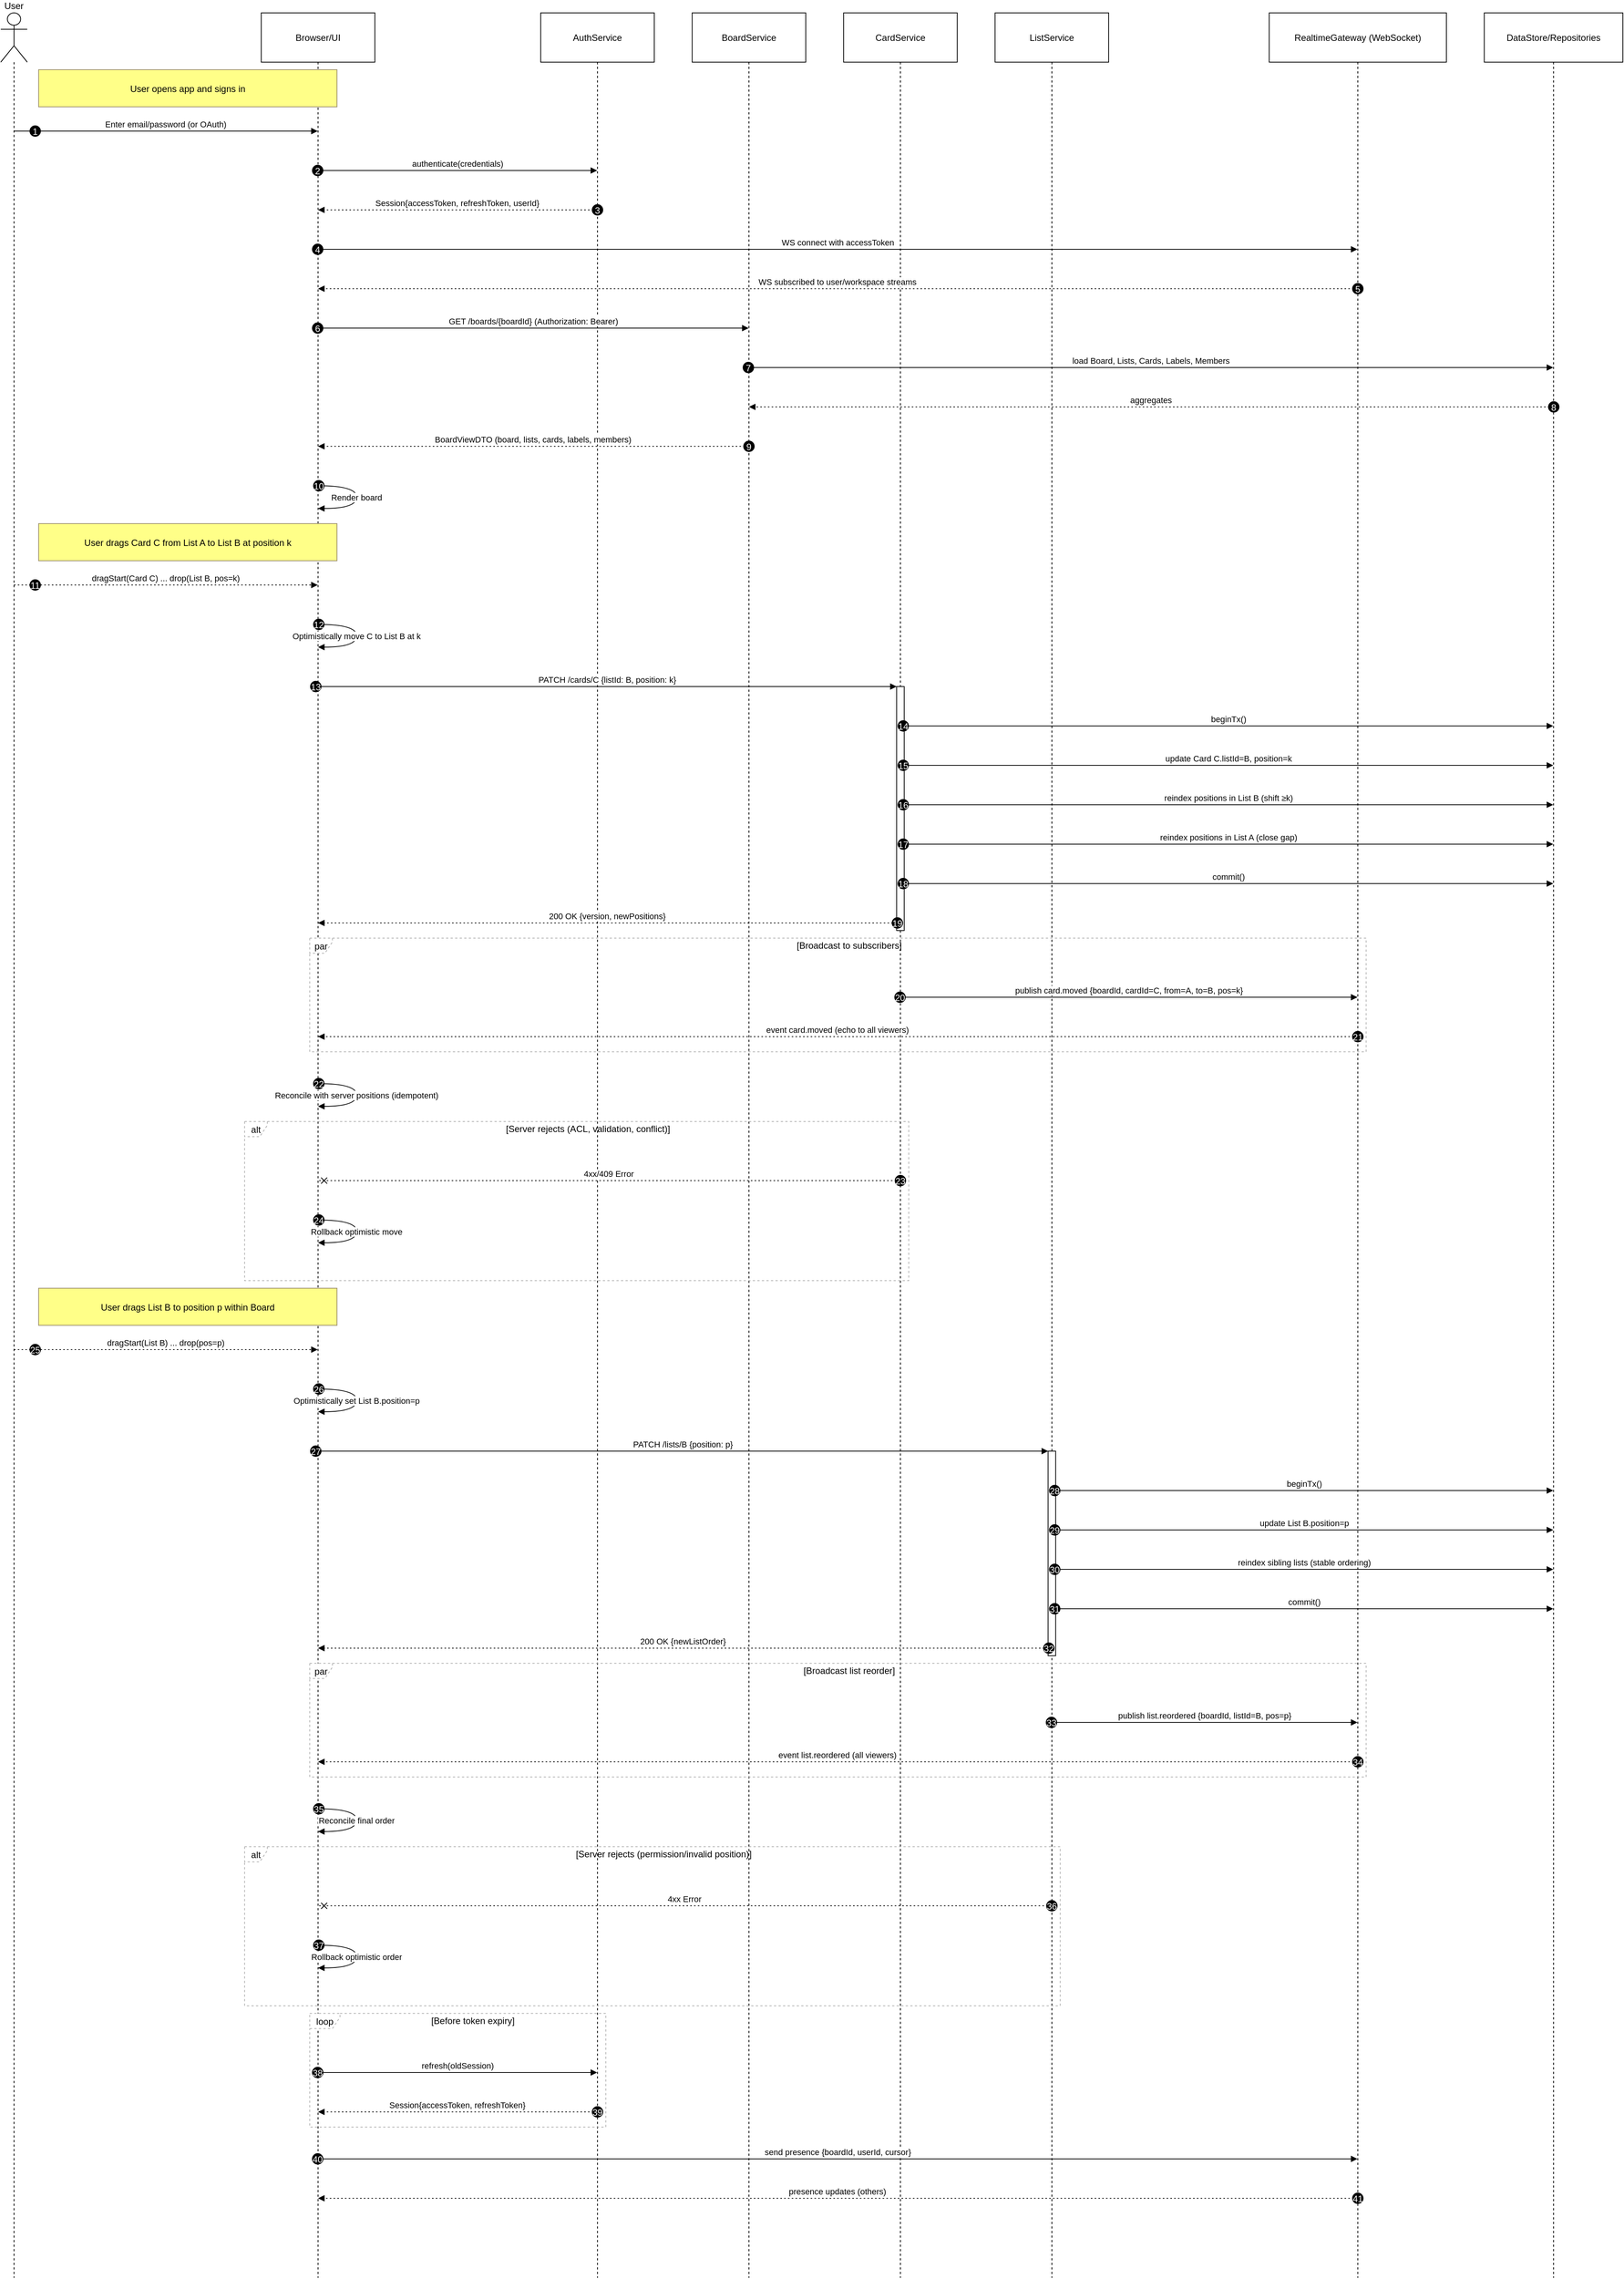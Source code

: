 <mxfile version="28.2.6">
  <diagram name="Page-1" id="sCXIWLi0ySuuMpswbeN7">
    <mxGraphModel dx="2066" dy="1111" grid="1" gridSize="10" guides="1" tooltips="1" connect="1" arrows="1" fold="1" page="1" pageScale="1" pageWidth="850" pageHeight="1100" math="0" shadow="0">
      <root>
        <mxCell id="0" />
        <mxCell id="1" parent="0" />
        <mxCell id="NXixKWQb8D9G6zKyUQPl-1" value="User" style="shape=umlLifeline;perimeter=lifelinePerimeter;whiteSpace=wrap;container=1;dropTarget=0;collapsible=0;recursiveResize=0;outlineConnect=0;portConstraint=eastwest;newEdgeStyle={&quot;edgeStyle&quot;:&quot;elbowEdgeStyle&quot;,&quot;elbow&quot;:&quot;vertical&quot;,&quot;curved&quot;:0,&quot;rounded&quot;:0};participant=umlActor;verticalAlign=bottom;labelPosition=center;verticalLabelPosition=top;align=center;size=65;" vertex="1" parent="1">
          <mxGeometry x="20" y="20" width="35" height="2989" as="geometry" />
        </mxCell>
        <mxCell id="NXixKWQb8D9G6zKyUQPl-2" value="Browser/UI" style="shape=umlLifeline;perimeter=lifelinePerimeter;whiteSpace=wrap;container=1;dropTarget=0;collapsible=0;recursiveResize=0;outlineConnect=0;portConstraint=eastwest;newEdgeStyle={&quot;edgeStyle&quot;:&quot;elbowEdgeStyle&quot;,&quot;elbow&quot;:&quot;vertical&quot;,&quot;curved&quot;:0,&quot;rounded&quot;:0};size=65;" vertex="1" parent="1">
          <mxGeometry x="364" y="20" width="150" height="2989" as="geometry" />
        </mxCell>
        <mxCell id="NXixKWQb8D9G6zKyUQPl-3" value="AuthService" style="shape=umlLifeline;perimeter=lifelinePerimeter;whiteSpace=wrap;container=1;dropTarget=0;collapsible=0;recursiveResize=0;outlineConnect=0;portConstraint=eastwest;newEdgeStyle={&quot;edgeStyle&quot;:&quot;elbowEdgeStyle&quot;,&quot;elbow&quot;:&quot;vertical&quot;,&quot;curved&quot;:0,&quot;rounded&quot;:0};size=65;" vertex="1" parent="1">
          <mxGeometry x="733" y="20" width="150" height="2989" as="geometry" />
        </mxCell>
        <mxCell id="NXixKWQb8D9G6zKyUQPl-4" value="BoardService" style="shape=umlLifeline;perimeter=lifelinePerimeter;whiteSpace=wrap;container=1;dropTarget=0;collapsible=0;recursiveResize=0;outlineConnect=0;portConstraint=eastwest;newEdgeStyle={&quot;edgeStyle&quot;:&quot;elbowEdgeStyle&quot;,&quot;elbow&quot;:&quot;vertical&quot;,&quot;curved&quot;:0,&quot;rounded&quot;:0};size=65;" vertex="1" parent="1">
          <mxGeometry x="933" y="20" width="150" height="2989" as="geometry" />
        </mxCell>
        <mxCell id="NXixKWQb8D9G6zKyUQPl-5" value="CardService" style="shape=umlLifeline;perimeter=lifelinePerimeter;whiteSpace=wrap;container=1;dropTarget=0;collapsible=0;recursiveResize=0;outlineConnect=0;portConstraint=eastwest;newEdgeStyle={&quot;edgeStyle&quot;:&quot;elbowEdgeStyle&quot;,&quot;elbow&quot;:&quot;vertical&quot;,&quot;curved&quot;:0,&quot;rounded&quot;:0};size=65;" vertex="1" parent="1">
          <mxGeometry x="1133" y="20" width="150" height="2989" as="geometry" />
        </mxCell>
        <mxCell id="NXixKWQb8D9G6zKyUQPl-6" value="" style="points=[];perimeter=orthogonalPerimeter;outlineConnect=0;targetShapes=umlLifeline;portConstraint=eastwest;newEdgeStyle={&quot;edgeStyle&quot;:&quot;elbowEdgeStyle&quot;,&quot;elbow&quot;:&quot;vertical&quot;,&quot;curved&quot;:0,&quot;rounded&quot;:0}" vertex="1" parent="NXixKWQb8D9G6zKyUQPl-5">
          <mxGeometry x="70" y="889" width="10" height="322" as="geometry" />
        </mxCell>
        <mxCell id="NXixKWQb8D9G6zKyUQPl-7" value="ListService" style="shape=umlLifeline;perimeter=lifelinePerimeter;whiteSpace=wrap;container=1;dropTarget=0;collapsible=0;recursiveResize=0;outlineConnect=0;portConstraint=eastwest;newEdgeStyle={&quot;edgeStyle&quot;:&quot;elbowEdgeStyle&quot;,&quot;elbow&quot;:&quot;vertical&quot;,&quot;curved&quot;:0,&quot;rounded&quot;:0};size=65;" vertex="1" parent="1">
          <mxGeometry x="1333" y="20" width="150" height="2989" as="geometry" />
        </mxCell>
        <mxCell id="NXixKWQb8D9G6zKyUQPl-8" value="" style="points=[];perimeter=orthogonalPerimeter;outlineConnect=0;targetShapes=umlLifeline;portConstraint=eastwest;newEdgeStyle={&quot;edgeStyle&quot;:&quot;elbowEdgeStyle&quot;,&quot;elbow&quot;:&quot;vertical&quot;,&quot;curved&quot;:0,&quot;rounded&quot;:0}" vertex="1" parent="NXixKWQb8D9G6zKyUQPl-7">
          <mxGeometry x="70" y="1898" width="10" height="270" as="geometry" />
        </mxCell>
        <mxCell id="NXixKWQb8D9G6zKyUQPl-9" value="RealtimeGateway (WebSocket)" style="shape=umlLifeline;perimeter=lifelinePerimeter;whiteSpace=wrap;container=1;dropTarget=0;collapsible=0;recursiveResize=0;outlineConnect=0;portConstraint=eastwest;newEdgeStyle={&quot;edgeStyle&quot;:&quot;elbowEdgeStyle&quot;,&quot;elbow&quot;:&quot;vertical&quot;,&quot;curved&quot;:0,&quot;rounded&quot;:0};size=65;" vertex="1" parent="1">
          <mxGeometry x="1695" y="20" width="234" height="2989" as="geometry" />
        </mxCell>
        <mxCell id="NXixKWQb8D9G6zKyUQPl-10" value="DataStore/Repositories" style="shape=umlLifeline;perimeter=lifelinePerimeter;whiteSpace=wrap;container=1;dropTarget=0;collapsible=0;recursiveResize=0;outlineConnect=0;portConstraint=eastwest;newEdgeStyle={&quot;edgeStyle&quot;:&quot;elbowEdgeStyle&quot;,&quot;elbow&quot;:&quot;vertical&quot;,&quot;curved&quot;:0,&quot;rounded&quot;:0};size=65;" vertex="1" parent="1">
          <mxGeometry x="1979" y="20" width="183" height="2989" as="geometry" />
        </mxCell>
        <mxCell id="NXixKWQb8D9G6zKyUQPl-11" value="par" style="shape=umlFrame;dashed=1;pointerEvents=0;dropTarget=0;strokeColor=#B3B3B3;height=20;width=30" vertex="1" parent="1">
          <mxGeometry x="428" y="1241" width="1395" height="150" as="geometry" />
        </mxCell>
        <mxCell id="NXixKWQb8D9G6zKyUQPl-12" value="[Broadcast to subscribers]" style="text;strokeColor=none;fillColor=none;align=center;verticalAlign=middle;whiteSpace=wrap;" vertex="1" parent="NXixKWQb8D9G6zKyUQPl-11">
          <mxGeometry x="30" width="1365" height="20" as="geometry" />
        </mxCell>
        <mxCell id="NXixKWQb8D9G6zKyUQPl-13" value="alt" style="shape=umlFrame;dashed=1;pointerEvents=0;dropTarget=0;strokeColor=#B3B3B3;height=20;width=30" vertex="1" parent="1">
          <mxGeometry x="342" y="1483" width="877" height="210" as="geometry" />
        </mxCell>
        <mxCell id="NXixKWQb8D9G6zKyUQPl-14" value="[Server rejects (ACL, validation, conflict)]" style="text;strokeColor=none;fillColor=none;align=center;verticalAlign=middle;whiteSpace=wrap;" vertex="1" parent="NXixKWQb8D9G6zKyUQPl-13">
          <mxGeometry x="30" width="847" height="20" as="geometry" />
        </mxCell>
        <mxCell id="NXixKWQb8D9G6zKyUQPl-15" value="par" style="shape=umlFrame;dashed=1;pointerEvents=0;dropTarget=0;strokeColor=#B3B3B3;height=20;width=30" vertex="1" parent="1">
          <mxGeometry x="428" y="2198" width="1395" height="150" as="geometry" />
        </mxCell>
        <mxCell id="NXixKWQb8D9G6zKyUQPl-16" value="[Broadcast list reorder]" style="text;strokeColor=none;fillColor=none;align=center;verticalAlign=middle;whiteSpace=wrap;" vertex="1" parent="NXixKWQb8D9G6zKyUQPl-15">
          <mxGeometry x="30" width="1365" height="20" as="geometry" />
        </mxCell>
        <mxCell id="NXixKWQb8D9G6zKyUQPl-17" value="alt" style="shape=umlFrame;dashed=1;pointerEvents=0;dropTarget=0;strokeColor=#B3B3B3;height=20;width=30" vertex="1" parent="1">
          <mxGeometry x="342" y="2440" width="1077" height="210" as="geometry" />
        </mxCell>
        <mxCell id="NXixKWQb8D9G6zKyUQPl-18" value="[Server rejects (permission/invalid position)]" style="text;strokeColor=none;fillColor=none;align=center;verticalAlign=middle;whiteSpace=wrap;" vertex="1" parent="NXixKWQb8D9G6zKyUQPl-17">
          <mxGeometry x="30" width="1047" height="20" as="geometry" />
        </mxCell>
        <mxCell id="NXixKWQb8D9G6zKyUQPl-19" value="loop" style="shape=umlFrame;dashed=1;pointerEvents=0;dropTarget=0;strokeColor=#B3B3B3;height=20;width=40" vertex="1" parent="1">
          <mxGeometry x="428" y="2660" width="391" height="150" as="geometry" />
        </mxCell>
        <mxCell id="NXixKWQb8D9G6zKyUQPl-20" value="[Before token expiry]" style="text;strokeColor=none;fillColor=none;align=center;verticalAlign=middle;whiteSpace=wrap;" vertex="1" parent="NXixKWQb8D9G6zKyUQPl-19">
          <mxGeometry x="40" width="351" height="20" as="geometry" />
        </mxCell>
        <mxCell id="NXixKWQb8D9G6zKyUQPl-21" value="Enter email/password (or OAuth)" style="verticalAlign=bottom;edgeStyle=elbowEdgeStyle;elbow=vertical;curved=0;rounded=0;endArrow=block;" edge="1" parent="1" source="NXixKWQb8D9G6zKyUQPl-1" target="NXixKWQb8D9G6zKyUQPl-2">
          <mxGeometry relative="1" as="geometry">
            <Array as="points">
              <mxPoint x="276" y="176" />
            </Array>
          </mxGeometry>
        </mxCell>
        <mxCell id="NXixKWQb8D9G6zKyUQPl-22" value="1" style="ellipse;aspect=fixed;fillColor=#000000;align=center;fontColor=#FFFFFF;" vertex="1" parent="NXixKWQb8D9G6zKyUQPl-21">
          <mxGeometry width="14" height="14" relative="1" as="geometry">
            <mxPoint x="-179.5" y="-7" as="offset" />
          </mxGeometry>
        </mxCell>
        <mxCell id="NXixKWQb8D9G6zKyUQPl-23" value="authenticate(credentials)" style="verticalAlign=bottom;edgeStyle=elbowEdgeStyle;elbow=vertical;curved=0;rounded=0;endArrow=block;" edge="1" parent="1" source="NXixKWQb8D9G6zKyUQPl-2" target="NXixKWQb8D9G6zKyUQPl-3">
          <mxGeometry relative="1" as="geometry">
            <Array as="points">
              <mxPoint x="632" y="228" />
            </Array>
          </mxGeometry>
        </mxCell>
        <mxCell id="NXixKWQb8D9G6zKyUQPl-24" value="2" style="ellipse;aspect=fixed;fillColor=#000000;align=center;fontColor=#FFFFFF;" vertex="1" parent="NXixKWQb8D9G6zKyUQPl-23">
          <mxGeometry width="14" height="14" relative="1" as="geometry">
            <mxPoint x="-192" y="-7" as="offset" />
          </mxGeometry>
        </mxCell>
        <mxCell id="NXixKWQb8D9G6zKyUQPl-25" value="Session{accessToken, refreshToken, userId}" style="verticalAlign=bottom;edgeStyle=elbowEdgeStyle;elbow=vertical;curved=0;rounded=0;dashed=1;dashPattern=2 3;endArrow=block;" edge="1" parent="1" source="NXixKWQb8D9G6zKyUQPl-3" target="NXixKWQb8D9G6zKyUQPl-2">
          <mxGeometry relative="1" as="geometry">
            <Array as="points">
              <mxPoint x="635" y="280" />
            </Array>
          </mxGeometry>
        </mxCell>
        <mxCell id="NXixKWQb8D9G6zKyUQPl-26" value="3" style="ellipse;aspect=fixed;fillColor=#000000;align=center;fontColor=#FFFFFF;" vertex="1" parent="NXixKWQb8D9G6zKyUQPl-25">
          <mxGeometry width="14" height="14" relative="1" as="geometry">
            <mxPoint x="178" y="-7" as="offset" />
          </mxGeometry>
        </mxCell>
        <mxCell id="NXixKWQb8D9G6zKyUQPl-27" value="WS connect with accessToken" style="verticalAlign=bottom;edgeStyle=elbowEdgeStyle;elbow=vertical;curved=0;rounded=0;endArrow=block;" edge="1" parent="1" source="NXixKWQb8D9G6zKyUQPl-2" target="NXixKWQb8D9G6zKyUQPl-9">
          <mxGeometry relative="1" as="geometry">
            <Array as="points">
              <mxPoint x="1134" y="332" />
            </Array>
          </mxGeometry>
        </mxCell>
        <mxCell id="NXixKWQb8D9G6zKyUQPl-28" value="4" style="ellipse;aspect=fixed;fillColor=#000000;align=center;fontColor=#FFFFFF;" vertex="1" parent="NXixKWQb8D9G6zKyUQPl-27">
          <mxGeometry width="14" height="14" relative="1" as="geometry">
            <mxPoint x="-694" y="-7" as="offset" />
          </mxGeometry>
        </mxCell>
        <mxCell id="NXixKWQb8D9G6zKyUQPl-29" value="WS subscribed to user/workspace streams" style="verticalAlign=bottom;edgeStyle=elbowEdgeStyle;elbow=vertical;curved=0;rounded=0;dashed=1;dashPattern=2 3;endArrow=block;" edge="1" parent="1" source="NXixKWQb8D9G6zKyUQPl-9" target="NXixKWQb8D9G6zKyUQPl-2">
          <mxGeometry relative="1" as="geometry">
            <Array as="points">
              <mxPoint x="1137" y="384" />
            </Array>
          </mxGeometry>
        </mxCell>
        <mxCell id="NXixKWQb8D9G6zKyUQPl-30" value="5" style="ellipse;aspect=fixed;fillColor=#000000;align=center;fontColor=#FFFFFF;" vertex="1" parent="NXixKWQb8D9G6zKyUQPl-29">
          <mxGeometry width="14" height="14" relative="1" as="geometry">
            <mxPoint x="680" y="-7" as="offset" />
          </mxGeometry>
        </mxCell>
        <mxCell id="NXixKWQb8D9G6zKyUQPl-31" value="GET /boards/{boardId} (Authorization: Bearer)" style="verticalAlign=bottom;edgeStyle=elbowEdgeStyle;elbow=vertical;curved=0;rounded=0;endArrow=block;" edge="1" parent="1" source="NXixKWQb8D9G6zKyUQPl-2" target="NXixKWQb8D9G6zKyUQPl-4">
          <mxGeometry relative="1" as="geometry">
            <Array as="points">
              <mxPoint x="732" y="436" />
            </Array>
          </mxGeometry>
        </mxCell>
        <mxCell id="NXixKWQb8D9G6zKyUQPl-32" value="6" style="ellipse;aspect=fixed;fillColor=#000000;align=center;fontColor=#FFFFFF;" vertex="1" parent="NXixKWQb8D9G6zKyUQPl-31">
          <mxGeometry width="14" height="14" relative="1" as="geometry">
            <mxPoint x="-292" y="-7" as="offset" />
          </mxGeometry>
        </mxCell>
        <mxCell id="NXixKWQb8D9G6zKyUQPl-33" value="load Board, Lists, Cards, Labels, Members" style="verticalAlign=bottom;edgeStyle=elbowEdgeStyle;elbow=vertical;curved=0;rounded=0;endArrow=block;" edge="1" parent="1" source="NXixKWQb8D9G6zKyUQPl-4" target="NXixKWQb8D9G6zKyUQPl-10">
          <mxGeometry relative="1" as="geometry">
            <Array as="points">
              <mxPoint x="1548" y="488" />
            </Array>
          </mxGeometry>
        </mxCell>
        <mxCell id="NXixKWQb8D9G6zKyUQPl-34" value="7" style="ellipse;aspect=fixed;fillColor=#000000;align=center;fontColor=#FFFFFF;" vertex="1" parent="NXixKWQb8D9G6zKyUQPl-33">
          <mxGeometry width="14" height="14" relative="1" as="geometry">
            <mxPoint x="-538.75" y="-7" as="offset" />
          </mxGeometry>
        </mxCell>
        <mxCell id="NXixKWQb8D9G6zKyUQPl-35" value="aggregates" style="verticalAlign=bottom;edgeStyle=elbowEdgeStyle;elbow=vertical;curved=0;rounded=0;dashed=1;dashPattern=2 3;endArrow=block;" edge="1" parent="1" source="NXixKWQb8D9G6zKyUQPl-10" target="NXixKWQb8D9G6zKyUQPl-4">
          <mxGeometry relative="1" as="geometry">
            <Array as="points">
              <mxPoint x="1551" y="540" />
            </Array>
          </mxGeometry>
        </mxCell>
        <mxCell id="NXixKWQb8D9G6zKyUQPl-36" value="8" style="ellipse;aspect=fixed;fillColor=#000000;align=center;fontColor=#FFFFFF;" vertex="1" parent="NXixKWQb8D9G6zKyUQPl-35">
          <mxGeometry width="14" height="14" relative="1" as="geometry">
            <mxPoint x="524.75" y="-7" as="offset" />
          </mxGeometry>
        </mxCell>
        <mxCell id="NXixKWQb8D9G6zKyUQPl-37" value="BoardViewDTO (board, lists, cards, labels, members)" style="verticalAlign=bottom;edgeStyle=elbowEdgeStyle;elbow=vertical;curved=0;rounded=0;dashed=1;dashPattern=2 3;endArrow=block;" edge="1" parent="1" source="NXixKWQb8D9G6zKyUQPl-4" target="NXixKWQb8D9G6zKyUQPl-2">
          <mxGeometry relative="1" as="geometry">
            <Array as="points">
              <mxPoint x="735" y="592" />
            </Array>
          </mxGeometry>
        </mxCell>
        <mxCell id="NXixKWQb8D9G6zKyUQPl-38" value="9" style="ellipse;aspect=fixed;fillColor=#000000;align=center;fontColor=#FFFFFF;" vertex="1" parent="NXixKWQb8D9G6zKyUQPl-37">
          <mxGeometry width="14" height="14" relative="1" as="geometry">
            <mxPoint x="278" y="-7" as="offset" />
          </mxGeometry>
        </mxCell>
        <mxCell id="NXixKWQb8D9G6zKyUQPl-39" value="Render board" style="curved=1;endArrow=block;rounded=0;" edge="1" parent="1" source="NXixKWQb8D9G6zKyUQPl-2" target="NXixKWQb8D9G6zKyUQPl-2">
          <mxGeometry relative="1" as="geometry">
            <Array as="points">
              <mxPoint x="490" y="644" />
              <mxPoint x="490" y="674" />
            </Array>
          </mxGeometry>
        </mxCell>
        <mxCell id="NXixKWQb8D9G6zKyUQPl-40" value="10" style="ellipse;aspect=fixed;fillColor=#000000;align=center;fontColor=#FFFFFF;" vertex="1" parent="NXixKWQb8D9G6zKyUQPl-39">
          <mxGeometry width="14" height="14" relative="1" as="geometry">
            <mxPoint x="-57" y="-22" as="offset" />
          </mxGeometry>
        </mxCell>
        <mxCell id="NXixKWQb8D9G6zKyUQPl-41" value="dragStart(Card C) ... drop(List B, pos=k)" style="verticalAlign=bottom;edgeStyle=elbowEdgeStyle;elbow=vertical;curved=0;rounded=0;dashed=1;dashPattern=2 3;endArrow=block;" edge="1" parent="1" source="NXixKWQb8D9G6zKyUQPl-1" target="NXixKWQb8D9G6zKyUQPl-2">
          <mxGeometry relative="1" as="geometry">
            <Array as="points">
              <mxPoint x="276" y="775" />
            </Array>
          </mxGeometry>
        </mxCell>
        <mxCell id="NXixKWQb8D9G6zKyUQPl-42" value="11" style="ellipse;aspect=fixed;fillColor=#000000;align=center;fontColor=#FFFFFF;" vertex="1" parent="NXixKWQb8D9G6zKyUQPl-41">
          <mxGeometry width="14" height="14" relative="1" as="geometry">
            <mxPoint x="-179.5" y="-7" as="offset" />
          </mxGeometry>
        </mxCell>
        <mxCell id="NXixKWQb8D9G6zKyUQPl-43" value="Optimistically move C to List B at k" style="curved=1;endArrow=block;rounded=0;" edge="1" parent="1" source="NXixKWQb8D9G6zKyUQPl-2" target="NXixKWQb8D9G6zKyUQPl-2">
          <mxGeometry relative="1" as="geometry">
            <Array as="points">
              <mxPoint x="490" y="827" />
              <mxPoint x="490" y="857" />
            </Array>
          </mxGeometry>
        </mxCell>
        <mxCell id="NXixKWQb8D9G6zKyUQPl-44" value="12" style="ellipse;aspect=fixed;fillColor=#000000;align=center;fontColor=#FFFFFF;" vertex="1" parent="NXixKWQb8D9G6zKyUQPl-43">
          <mxGeometry width="14" height="14" relative="1" as="geometry">
            <mxPoint x="-57" y="-22" as="offset" />
          </mxGeometry>
        </mxCell>
        <mxCell id="NXixKWQb8D9G6zKyUQPl-45" value="PATCH /cards/C {listId: B, position: k}" style="verticalAlign=bottom;edgeStyle=elbowEdgeStyle;elbow=vertical;curved=0;rounded=0;endArrow=block;" edge="1" parent="1" source="NXixKWQb8D9G6zKyUQPl-2" target="NXixKWQb8D9G6zKyUQPl-6">
          <mxGeometry relative="1" as="geometry">
            <Array as="points">
              <mxPoint x="832" y="909" />
            </Array>
          </mxGeometry>
        </mxCell>
        <mxCell id="NXixKWQb8D9G6zKyUQPl-46" value="13" style="ellipse;aspect=fixed;fillColor=#000000;align=center;fontColor=#FFFFFF;" vertex="1" parent="NXixKWQb8D9G6zKyUQPl-45">
          <mxGeometry width="14" height="14" relative="1" as="geometry">
            <mxPoint x="-392" y="-7" as="offset" />
          </mxGeometry>
        </mxCell>
        <mxCell id="NXixKWQb8D9G6zKyUQPl-47" value="beginTx()" style="verticalAlign=bottom;edgeStyle=elbowEdgeStyle;elbow=vertical;curved=0;rounded=0;endArrow=block;" edge="1" parent="1" source="NXixKWQb8D9G6zKyUQPl-6" target="NXixKWQb8D9G6zKyUQPl-10">
          <mxGeometry relative="1" as="geometry">
            <Array as="points">
              <mxPoint x="1650" y="961" />
            </Array>
          </mxGeometry>
        </mxCell>
        <mxCell id="NXixKWQb8D9G6zKyUQPl-48" value="14" style="ellipse;aspect=fixed;fillColor=#000000;align=center;fontColor=#FFFFFF;" vertex="1" parent="NXixKWQb8D9G6zKyUQPl-47">
          <mxGeometry width="14" height="14" relative="1" as="geometry">
            <mxPoint x="-436.75" y="-7" as="offset" />
          </mxGeometry>
        </mxCell>
        <mxCell id="NXixKWQb8D9G6zKyUQPl-49" value="update Card C.listId=B, position=k" style="verticalAlign=bottom;edgeStyle=elbowEdgeStyle;elbow=vertical;curved=0;rounded=0;endArrow=block;" edge="1" parent="1" source="NXixKWQb8D9G6zKyUQPl-6" target="NXixKWQb8D9G6zKyUQPl-10">
          <mxGeometry relative="1" as="geometry">
            <Array as="points">
              <mxPoint x="1650" y="1013" />
            </Array>
          </mxGeometry>
        </mxCell>
        <mxCell id="NXixKWQb8D9G6zKyUQPl-50" value="15" style="ellipse;aspect=fixed;fillColor=#000000;align=center;fontColor=#FFFFFF;" vertex="1" parent="NXixKWQb8D9G6zKyUQPl-49">
          <mxGeometry width="14" height="14" relative="1" as="geometry">
            <mxPoint x="-436.75" y="-7" as="offset" />
          </mxGeometry>
        </mxCell>
        <mxCell id="NXixKWQb8D9G6zKyUQPl-51" value="reindex positions in List B (shift ≥k)" style="verticalAlign=bottom;edgeStyle=elbowEdgeStyle;elbow=vertical;curved=0;rounded=0;endArrow=block;" edge="1" parent="1" source="NXixKWQb8D9G6zKyUQPl-6" target="NXixKWQb8D9G6zKyUQPl-10">
          <mxGeometry relative="1" as="geometry">
            <Array as="points">
              <mxPoint x="1650" y="1065" />
            </Array>
          </mxGeometry>
        </mxCell>
        <mxCell id="NXixKWQb8D9G6zKyUQPl-52" value="16" style="ellipse;aspect=fixed;fillColor=#000000;align=center;fontColor=#FFFFFF;" vertex="1" parent="NXixKWQb8D9G6zKyUQPl-51">
          <mxGeometry width="14" height="14" relative="1" as="geometry">
            <mxPoint x="-436.75" y="-7" as="offset" />
          </mxGeometry>
        </mxCell>
        <mxCell id="NXixKWQb8D9G6zKyUQPl-53" value="reindex positions in List A (close gap)" style="verticalAlign=bottom;edgeStyle=elbowEdgeStyle;elbow=vertical;curved=0;rounded=0;endArrow=block;" edge="1" parent="1" source="NXixKWQb8D9G6zKyUQPl-6" target="NXixKWQb8D9G6zKyUQPl-10">
          <mxGeometry relative="1" as="geometry">
            <Array as="points">
              <mxPoint x="1650" y="1117" />
            </Array>
          </mxGeometry>
        </mxCell>
        <mxCell id="NXixKWQb8D9G6zKyUQPl-54" value="17" style="ellipse;aspect=fixed;fillColor=#000000;align=center;fontColor=#FFFFFF;" vertex="1" parent="NXixKWQb8D9G6zKyUQPl-53">
          <mxGeometry width="14" height="14" relative="1" as="geometry">
            <mxPoint x="-436.75" y="-7" as="offset" />
          </mxGeometry>
        </mxCell>
        <mxCell id="NXixKWQb8D9G6zKyUQPl-55" value="commit()" style="verticalAlign=bottom;edgeStyle=elbowEdgeStyle;elbow=vertical;curved=0;rounded=0;endArrow=block;" edge="1" parent="1" source="NXixKWQb8D9G6zKyUQPl-6" target="NXixKWQb8D9G6zKyUQPl-10">
          <mxGeometry relative="1" as="geometry">
            <Array as="points">
              <mxPoint x="1650" y="1169" />
            </Array>
          </mxGeometry>
        </mxCell>
        <mxCell id="NXixKWQb8D9G6zKyUQPl-56" value="18" style="ellipse;aspect=fixed;fillColor=#000000;align=center;fontColor=#FFFFFF;" vertex="1" parent="NXixKWQb8D9G6zKyUQPl-55">
          <mxGeometry width="14" height="14" relative="1" as="geometry">
            <mxPoint x="-436.75" y="-7" as="offset" />
          </mxGeometry>
        </mxCell>
        <mxCell id="NXixKWQb8D9G6zKyUQPl-57" value="200 OK {version, newPositions}" style="verticalAlign=bottom;edgeStyle=elbowEdgeStyle;elbow=vertical;curved=0;rounded=0;dashed=1;dashPattern=2 3;endArrow=block;" edge="1" parent="1" source="NXixKWQb8D9G6zKyUQPl-6" target="NXixKWQb8D9G6zKyUQPl-2">
          <mxGeometry relative="1" as="geometry">
            <Array as="points">
              <mxPoint x="833" y="1221" />
            </Array>
          </mxGeometry>
        </mxCell>
        <mxCell id="NXixKWQb8D9G6zKyUQPl-58" value="19" style="ellipse;aspect=fixed;fillColor=#000000;align=center;fontColor=#FFFFFF;" vertex="1" parent="NXixKWQb8D9G6zKyUQPl-57">
          <mxGeometry width="14" height="14" relative="1" as="geometry">
            <mxPoint x="376" y="-7" as="offset" />
          </mxGeometry>
        </mxCell>
        <mxCell id="NXixKWQb8D9G6zKyUQPl-59" value="publish card.moved {boardId, cardId=C, from=A, to=B, pos=k}" style="verticalAlign=bottom;edgeStyle=elbowEdgeStyle;elbow=vertical;curved=0;rounded=0;endArrow=block;" edge="1" parent="1" source="NXixKWQb8D9G6zKyUQPl-5" target="NXixKWQb8D9G6zKyUQPl-9">
          <mxGeometry relative="1" as="geometry">
            <Array as="points">
              <mxPoint x="1519" y="1319" />
            </Array>
          </mxGeometry>
        </mxCell>
        <mxCell id="NXixKWQb8D9G6zKyUQPl-60" value="20" style="ellipse;aspect=fixed;fillColor=#000000;align=center;fontColor=#FFFFFF;" vertex="1" parent="NXixKWQb8D9G6zKyUQPl-59">
          <mxGeometry width="14" height="14" relative="1" as="geometry">
            <mxPoint x="-309.5" y="-7" as="offset" />
          </mxGeometry>
        </mxCell>
        <mxCell id="NXixKWQb8D9G6zKyUQPl-61" value="event card.moved (echo to all viewers)" style="verticalAlign=bottom;edgeStyle=elbowEdgeStyle;elbow=vertical;curved=0;rounded=0;dashed=1;dashPattern=2 3;endArrow=block;" edge="1" parent="1" source="NXixKWQb8D9G6zKyUQPl-9" target="NXixKWQb8D9G6zKyUQPl-2">
          <mxGeometry relative="1" as="geometry">
            <Array as="points">
              <mxPoint x="1137" y="1371" />
            </Array>
          </mxGeometry>
        </mxCell>
        <mxCell id="NXixKWQb8D9G6zKyUQPl-62" value="21" style="ellipse;aspect=fixed;fillColor=#000000;align=center;fontColor=#FFFFFF;" vertex="1" parent="NXixKWQb8D9G6zKyUQPl-61">
          <mxGeometry width="14" height="14" relative="1" as="geometry">
            <mxPoint x="680" y="-7" as="offset" />
          </mxGeometry>
        </mxCell>
        <mxCell id="NXixKWQb8D9G6zKyUQPl-63" value="Reconcile with server positions (idempotent)" style="curved=1;endArrow=block;rounded=0;" edge="1" parent="1" source="NXixKWQb8D9G6zKyUQPl-2" target="NXixKWQb8D9G6zKyUQPl-2">
          <mxGeometry relative="1" as="geometry">
            <Array as="points">
              <mxPoint x="490" y="1433" />
              <mxPoint x="490" y="1463" />
            </Array>
          </mxGeometry>
        </mxCell>
        <mxCell id="NXixKWQb8D9G6zKyUQPl-64" value="22" style="ellipse;aspect=fixed;fillColor=#000000;align=center;fontColor=#FFFFFF;" vertex="1" parent="NXixKWQb8D9G6zKyUQPl-63">
          <mxGeometry width="14" height="14" relative="1" as="geometry">
            <mxPoint x="-57" y="-22" as="offset" />
          </mxGeometry>
        </mxCell>
        <mxCell id="NXixKWQb8D9G6zKyUQPl-65" value="4xx/409 Error" style="verticalAlign=bottom;edgeStyle=elbowEdgeStyle;elbow=vertical;curved=0;rounded=0;endArrow=cross;dashed=1;dashPattern=2 3;" edge="1" parent="1" source="NXixKWQb8D9G6zKyUQPl-5" target="NXixKWQb8D9G6zKyUQPl-2">
          <mxGeometry relative="1" as="geometry">
            <Array as="points">
              <mxPoint x="835" y="1561" />
            </Array>
          </mxGeometry>
        </mxCell>
        <mxCell id="NXixKWQb8D9G6zKyUQPl-66" value="23" style="ellipse;aspect=fixed;fillColor=#000000;align=center;fontColor=#FFFFFF;" vertex="1" parent="NXixKWQb8D9G6zKyUQPl-65">
          <mxGeometry width="14" height="14" relative="1" as="geometry">
            <mxPoint x="378" y="-7" as="offset" />
          </mxGeometry>
        </mxCell>
        <mxCell id="NXixKWQb8D9G6zKyUQPl-67" value="Rollback optimistic move" style="curved=1;endArrow=block;rounded=0;" edge="1" parent="1" source="NXixKWQb8D9G6zKyUQPl-2" target="NXixKWQb8D9G6zKyUQPl-2">
          <mxGeometry relative="1" as="geometry">
            <Array as="points">
              <mxPoint x="490" y="1613" />
              <mxPoint x="490" y="1643" />
            </Array>
          </mxGeometry>
        </mxCell>
        <mxCell id="NXixKWQb8D9G6zKyUQPl-68" value="24" style="ellipse;aspect=fixed;fillColor=#000000;align=center;fontColor=#FFFFFF;" vertex="1" parent="NXixKWQb8D9G6zKyUQPl-67">
          <mxGeometry width="14" height="14" relative="1" as="geometry">
            <mxPoint x="-57" y="-22" as="offset" />
          </mxGeometry>
        </mxCell>
        <mxCell id="NXixKWQb8D9G6zKyUQPl-69" value="dragStart(List B) ... drop(pos=p)" style="verticalAlign=bottom;edgeStyle=elbowEdgeStyle;elbow=vertical;curved=0;rounded=0;dashed=1;dashPattern=2 3;endArrow=block;" edge="1" parent="1" source="NXixKWQb8D9G6zKyUQPl-1" target="NXixKWQb8D9G6zKyUQPl-2">
          <mxGeometry relative="1" as="geometry">
            <Array as="points">
              <mxPoint x="276" y="1784" />
            </Array>
          </mxGeometry>
        </mxCell>
        <mxCell id="NXixKWQb8D9G6zKyUQPl-70" value="25" style="ellipse;aspect=fixed;fillColor=#000000;align=center;fontColor=#FFFFFF;" vertex="1" parent="NXixKWQb8D9G6zKyUQPl-69">
          <mxGeometry width="14" height="14" relative="1" as="geometry">
            <mxPoint x="-179.5" y="-7" as="offset" />
          </mxGeometry>
        </mxCell>
        <mxCell id="NXixKWQb8D9G6zKyUQPl-71" value="Optimistically set List B.position=p" style="curved=1;endArrow=block;rounded=0;" edge="1" parent="1" source="NXixKWQb8D9G6zKyUQPl-2" target="NXixKWQb8D9G6zKyUQPl-2">
          <mxGeometry relative="1" as="geometry">
            <Array as="points">
              <mxPoint x="490" y="1836" />
              <mxPoint x="490" y="1866" />
            </Array>
          </mxGeometry>
        </mxCell>
        <mxCell id="NXixKWQb8D9G6zKyUQPl-72" value="26" style="ellipse;aspect=fixed;fillColor=#000000;align=center;fontColor=#FFFFFF;" vertex="1" parent="NXixKWQb8D9G6zKyUQPl-71">
          <mxGeometry width="14" height="14" relative="1" as="geometry">
            <mxPoint x="-57" y="-22" as="offset" />
          </mxGeometry>
        </mxCell>
        <mxCell id="NXixKWQb8D9G6zKyUQPl-73" value="PATCH /lists/B {position: p}" style="verticalAlign=bottom;edgeStyle=elbowEdgeStyle;elbow=vertical;curved=0;rounded=0;endArrow=block;" edge="1" parent="1" source="NXixKWQb8D9G6zKyUQPl-2" target="NXixKWQb8D9G6zKyUQPl-8">
          <mxGeometry relative="1" as="geometry">
            <Array as="points">
              <mxPoint x="932" y="1918" />
            </Array>
          </mxGeometry>
        </mxCell>
        <mxCell id="NXixKWQb8D9G6zKyUQPl-74" value="27" style="ellipse;aspect=fixed;fillColor=#000000;align=center;fontColor=#FFFFFF;" vertex="1" parent="NXixKWQb8D9G6zKyUQPl-73">
          <mxGeometry width="14" height="14" relative="1" as="geometry">
            <mxPoint x="-492" y="-7" as="offset" />
          </mxGeometry>
        </mxCell>
        <mxCell id="NXixKWQb8D9G6zKyUQPl-75" value="beginTx()" style="verticalAlign=bottom;edgeStyle=elbowEdgeStyle;elbow=vertical;curved=0;rounded=0;endArrow=block;" edge="1" parent="1" source="NXixKWQb8D9G6zKyUQPl-8" target="NXixKWQb8D9G6zKyUQPl-10">
          <mxGeometry relative="1" as="geometry">
            <Array as="points">
              <mxPoint x="1750" y="1970" />
            </Array>
          </mxGeometry>
        </mxCell>
        <mxCell id="NXixKWQb8D9G6zKyUQPl-76" value="28" style="ellipse;aspect=fixed;fillColor=#000000;align=center;fontColor=#FFFFFF;" vertex="1" parent="NXixKWQb8D9G6zKyUQPl-75">
          <mxGeometry width="14" height="14" relative="1" as="geometry">
            <mxPoint x="-336.75" y="-7" as="offset" />
          </mxGeometry>
        </mxCell>
        <mxCell id="NXixKWQb8D9G6zKyUQPl-77" value="update List B.position=p" style="verticalAlign=bottom;edgeStyle=elbowEdgeStyle;elbow=vertical;curved=0;rounded=0;endArrow=block;" edge="1" parent="1" source="NXixKWQb8D9G6zKyUQPl-8" target="NXixKWQb8D9G6zKyUQPl-10">
          <mxGeometry relative="1" as="geometry">
            <Array as="points">
              <mxPoint x="1750" y="2022" />
            </Array>
          </mxGeometry>
        </mxCell>
        <mxCell id="NXixKWQb8D9G6zKyUQPl-78" value="29" style="ellipse;aspect=fixed;fillColor=#000000;align=center;fontColor=#FFFFFF;" vertex="1" parent="NXixKWQb8D9G6zKyUQPl-77">
          <mxGeometry width="14" height="14" relative="1" as="geometry">
            <mxPoint x="-336.75" y="-7" as="offset" />
          </mxGeometry>
        </mxCell>
        <mxCell id="NXixKWQb8D9G6zKyUQPl-79" value="reindex sibling lists (stable ordering)" style="verticalAlign=bottom;edgeStyle=elbowEdgeStyle;elbow=vertical;curved=0;rounded=0;endArrow=block;" edge="1" parent="1" source="NXixKWQb8D9G6zKyUQPl-8" target="NXixKWQb8D9G6zKyUQPl-10">
          <mxGeometry relative="1" as="geometry">
            <Array as="points">
              <mxPoint x="1750" y="2074" />
            </Array>
          </mxGeometry>
        </mxCell>
        <mxCell id="NXixKWQb8D9G6zKyUQPl-80" value="30" style="ellipse;aspect=fixed;fillColor=#000000;align=center;fontColor=#FFFFFF;" vertex="1" parent="NXixKWQb8D9G6zKyUQPl-79">
          <mxGeometry width="14" height="14" relative="1" as="geometry">
            <mxPoint x="-336.75" y="-7" as="offset" />
          </mxGeometry>
        </mxCell>
        <mxCell id="NXixKWQb8D9G6zKyUQPl-81" value="commit()" style="verticalAlign=bottom;edgeStyle=elbowEdgeStyle;elbow=vertical;curved=0;rounded=0;endArrow=block;" edge="1" parent="1" source="NXixKWQb8D9G6zKyUQPl-8" target="NXixKWQb8D9G6zKyUQPl-10">
          <mxGeometry relative="1" as="geometry">
            <Array as="points">
              <mxPoint x="1750" y="2126" />
            </Array>
          </mxGeometry>
        </mxCell>
        <mxCell id="NXixKWQb8D9G6zKyUQPl-82" value="31" style="ellipse;aspect=fixed;fillColor=#000000;align=center;fontColor=#FFFFFF;" vertex="1" parent="NXixKWQb8D9G6zKyUQPl-81">
          <mxGeometry width="14" height="14" relative="1" as="geometry">
            <mxPoint x="-336.75" y="-7" as="offset" />
          </mxGeometry>
        </mxCell>
        <mxCell id="NXixKWQb8D9G6zKyUQPl-83" value="200 OK {newListOrder}" style="verticalAlign=bottom;edgeStyle=elbowEdgeStyle;elbow=vertical;curved=0;rounded=0;dashed=1;dashPattern=2 3;endArrow=block;" edge="1" parent="1" source="NXixKWQb8D9G6zKyUQPl-8" target="NXixKWQb8D9G6zKyUQPl-2">
          <mxGeometry relative="1" as="geometry">
            <Array as="points">
              <mxPoint x="933" y="2178" />
            </Array>
          </mxGeometry>
        </mxCell>
        <mxCell id="NXixKWQb8D9G6zKyUQPl-84" value="32" style="ellipse;aspect=fixed;fillColor=#000000;align=center;fontColor=#FFFFFF;" vertex="1" parent="NXixKWQb8D9G6zKyUQPl-83">
          <mxGeometry width="14" height="14" relative="1" as="geometry">
            <mxPoint x="476" y="-7" as="offset" />
          </mxGeometry>
        </mxCell>
        <mxCell id="NXixKWQb8D9G6zKyUQPl-85" value="publish list.reordered {boardId, listId=B, pos=p}" style="verticalAlign=bottom;edgeStyle=elbowEdgeStyle;elbow=vertical;curved=0;rounded=0;endArrow=block;" edge="1" parent="1" source="NXixKWQb8D9G6zKyUQPl-7" target="NXixKWQb8D9G6zKyUQPl-9">
          <mxGeometry relative="1" as="geometry">
            <Array as="points">
              <mxPoint x="1619" y="2276" />
            </Array>
          </mxGeometry>
        </mxCell>
        <mxCell id="NXixKWQb8D9G6zKyUQPl-86" value="33" style="ellipse;aspect=fixed;fillColor=#000000;align=center;fontColor=#FFFFFF;" vertex="1" parent="NXixKWQb8D9G6zKyUQPl-85">
          <mxGeometry width="14" height="14" relative="1" as="geometry">
            <mxPoint x="-209.5" y="-7" as="offset" />
          </mxGeometry>
        </mxCell>
        <mxCell id="NXixKWQb8D9G6zKyUQPl-87" value="event list.reordered (all viewers)" style="verticalAlign=bottom;edgeStyle=elbowEdgeStyle;elbow=vertical;curved=0;rounded=0;dashed=1;dashPattern=2 3;endArrow=block;" edge="1" parent="1" source="NXixKWQb8D9G6zKyUQPl-9" target="NXixKWQb8D9G6zKyUQPl-2">
          <mxGeometry relative="1" as="geometry">
            <Array as="points">
              <mxPoint x="1137" y="2328" />
            </Array>
          </mxGeometry>
        </mxCell>
        <mxCell id="NXixKWQb8D9G6zKyUQPl-88" value="34" style="ellipse;aspect=fixed;fillColor=#000000;align=center;fontColor=#FFFFFF;" vertex="1" parent="NXixKWQb8D9G6zKyUQPl-87">
          <mxGeometry width="14" height="14" relative="1" as="geometry">
            <mxPoint x="680" y="-7" as="offset" />
          </mxGeometry>
        </mxCell>
        <mxCell id="NXixKWQb8D9G6zKyUQPl-89" value="Reconcile final order" style="curved=1;endArrow=block;rounded=0;" edge="1" parent="1" source="NXixKWQb8D9G6zKyUQPl-2" target="NXixKWQb8D9G6zKyUQPl-2">
          <mxGeometry relative="1" as="geometry">
            <Array as="points">
              <mxPoint x="490" y="2390" />
              <mxPoint x="490" y="2420" />
            </Array>
          </mxGeometry>
        </mxCell>
        <mxCell id="NXixKWQb8D9G6zKyUQPl-90" value="35" style="ellipse;aspect=fixed;fillColor=#000000;align=center;fontColor=#FFFFFF;" vertex="1" parent="NXixKWQb8D9G6zKyUQPl-89">
          <mxGeometry width="14" height="14" relative="1" as="geometry">
            <mxPoint x="-57" y="-22" as="offset" />
          </mxGeometry>
        </mxCell>
        <mxCell id="NXixKWQb8D9G6zKyUQPl-91" value="4xx Error" style="verticalAlign=bottom;edgeStyle=elbowEdgeStyle;elbow=vertical;curved=0;rounded=0;endArrow=cross;dashed=1;dashPattern=2 3;" edge="1" parent="1" source="NXixKWQb8D9G6zKyUQPl-7" target="NXixKWQb8D9G6zKyUQPl-2">
          <mxGeometry relative="1" as="geometry">
            <Array as="points">
              <mxPoint x="935" y="2518" />
            </Array>
          </mxGeometry>
        </mxCell>
        <mxCell id="NXixKWQb8D9G6zKyUQPl-92" value="36" style="ellipse;aspect=fixed;fillColor=#000000;align=center;fontColor=#FFFFFF;" vertex="1" parent="NXixKWQb8D9G6zKyUQPl-91">
          <mxGeometry width="14" height="14" relative="1" as="geometry">
            <mxPoint x="478" y="-7" as="offset" />
          </mxGeometry>
        </mxCell>
        <mxCell id="NXixKWQb8D9G6zKyUQPl-93" value="Rollback optimistic order" style="curved=1;endArrow=block;rounded=0;" edge="1" parent="1" source="NXixKWQb8D9G6zKyUQPl-2" target="NXixKWQb8D9G6zKyUQPl-2">
          <mxGeometry relative="1" as="geometry">
            <Array as="points">
              <mxPoint x="490" y="2570" />
              <mxPoint x="490" y="2600" />
            </Array>
          </mxGeometry>
        </mxCell>
        <mxCell id="NXixKWQb8D9G6zKyUQPl-94" value="37" style="ellipse;aspect=fixed;fillColor=#000000;align=center;fontColor=#FFFFFF;" vertex="1" parent="NXixKWQb8D9G6zKyUQPl-93">
          <mxGeometry width="14" height="14" relative="1" as="geometry">
            <mxPoint x="-57" y="-22" as="offset" />
          </mxGeometry>
        </mxCell>
        <mxCell id="NXixKWQb8D9G6zKyUQPl-95" value="refresh(oldSession)" style="verticalAlign=bottom;edgeStyle=elbowEdgeStyle;elbow=vertical;curved=0;rounded=0;endArrow=block;" edge="1" parent="1" source="NXixKWQb8D9G6zKyUQPl-2" target="NXixKWQb8D9G6zKyUQPl-3">
          <mxGeometry relative="1" as="geometry">
            <Array as="points">
              <mxPoint x="632" y="2738" />
            </Array>
          </mxGeometry>
        </mxCell>
        <mxCell id="NXixKWQb8D9G6zKyUQPl-96" value="38" style="ellipse;aspect=fixed;fillColor=#000000;align=center;fontColor=#FFFFFF;" vertex="1" parent="NXixKWQb8D9G6zKyUQPl-95">
          <mxGeometry width="14" height="14" relative="1" as="geometry">
            <mxPoint x="-192" y="-7" as="offset" />
          </mxGeometry>
        </mxCell>
        <mxCell id="NXixKWQb8D9G6zKyUQPl-97" value="Session{accessToken, refreshToken}" style="verticalAlign=bottom;edgeStyle=elbowEdgeStyle;elbow=vertical;curved=0;rounded=0;dashed=1;dashPattern=2 3;endArrow=block;" edge="1" parent="1" source="NXixKWQb8D9G6zKyUQPl-3" target="NXixKWQb8D9G6zKyUQPl-2">
          <mxGeometry relative="1" as="geometry">
            <Array as="points">
              <mxPoint x="635" y="2790" />
            </Array>
          </mxGeometry>
        </mxCell>
        <mxCell id="NXixKWQb8D9G6zKyUQPl-98" value="39" style="ellipse;aspect=fixed;fillColor=#000000;align=center;fontColor=#FFFFFF;" vertex="1" parent="NXixKWQb8D9G6zKyUQPl-97">
          <mxGeometry width="14" height="14" relative="1" as="geometry">
            <mxPoint x="178" y="-7" as="offset" />
          </mxGeometry>
        </mxCell>
        <mxCell id="NXixKWQb8D9G6zKyUQPl-99" value="send presence {boardId, userId, cursor}" style="verticalAlign=bottom;edgeStyle=elbowEdgeStyle;elbow=vertical;curved=0;rounded=0;endArrow=block;" edge="1" parent="1" source="NXixKWQb8D9G6zKyUQPl-2" target="NXixKWQb8D9G6zKyUQPl-9">
          <mxGeometry relative="1" as="geometry">
            <Array as="points">
              <mxPoint x="1134" y="2852" />
            </Array>
          </mxGeometry>
        </mxCell>
        <mxCell id="NXixKWQb8D9G6zKyUQPl-100" value="40" style="ellipse;aspect=fixed;fillColor=#000000;align=center;fontColor=#FFFFFF;" vertex="1" parent="NXixKWQb8D9G6zKyUQPl-99">
          <mxGeometry width="14" height="14" relative="1" as="geometry">
            <mxPoint x="-694" y="-7" as="offset" />
          </mxGeometry>
        </mxCell>
        <mxCell id="NXixKWQb8D9G6zKyUQPl-101" value="presence updates (others)" style="verticalAlign=bottom;edgeStyle=elbowEdgeStyle;elbow=vertical;curved=0;rounded=0;dashed=1;dashPattern=2 3;endArrow=block;" edge="1" parent="1" source="NXixKWQb8D9G6zKyUQPl-9" target="NXixKWQb8D9G6zKyUQPl-2">
          <mxGeometry relative="1" as="geometry">
            <Array as="points">
              <mxPoint x="1137" y="2904" />
            </Array>
          </mxGeometry>
        </mxCell>
        <mxCell id="NXixKWQb8D9G6zKyUQPl-102" value="41" style="ellipse;aspect=fixed;fillColor=#000000;align=center;fontColor=#FFFFFF;" vertex="1" parent="NXixKWQb8D9G6zKyUQPl-101">
          <mxGeometry width="14" height="14" relative="1" as="geometry">
            <mxPoint x="680" y="-7" as="offset" />
          </mxGeometry>
        </mxCell>
        <mxCell id="NXixKWQb8D9G6zKyUQPl-103" value="User opens app and signs in" style="fillColor=#ffff88;strokeColor=#9E916F;" vertex="1" parent="1">
          <mxGeometry x="70" y="95" width="394" height="49" as="geometry" />
        </mxCell>
        <mxCell id="NXixKWQb8D9G6zKyUQPl-104" value="User drags Card C from List A to List B at position k" style="fillColor=#ffff88;strokeColor=#9E916F;" vertex="1" parent="1">
          <mxGeometry x="70" y="694" width="394" height="49" as="geometry" />
        </mxCell>
        <mxCell id="NXixKWQb8D9G6zKyUQPl-105" value="User drags List B to position p within Board" style="fillColor=#ffff88;strokeColor=#9E916F;" vertex="1" parent="1">
          <mxGeometry x="70" y="1703" width="394" height="49" as="geometry" />
        </mxCell>
      </root>
    </mxGraphModel>
  </diagram>
</mxfile>
